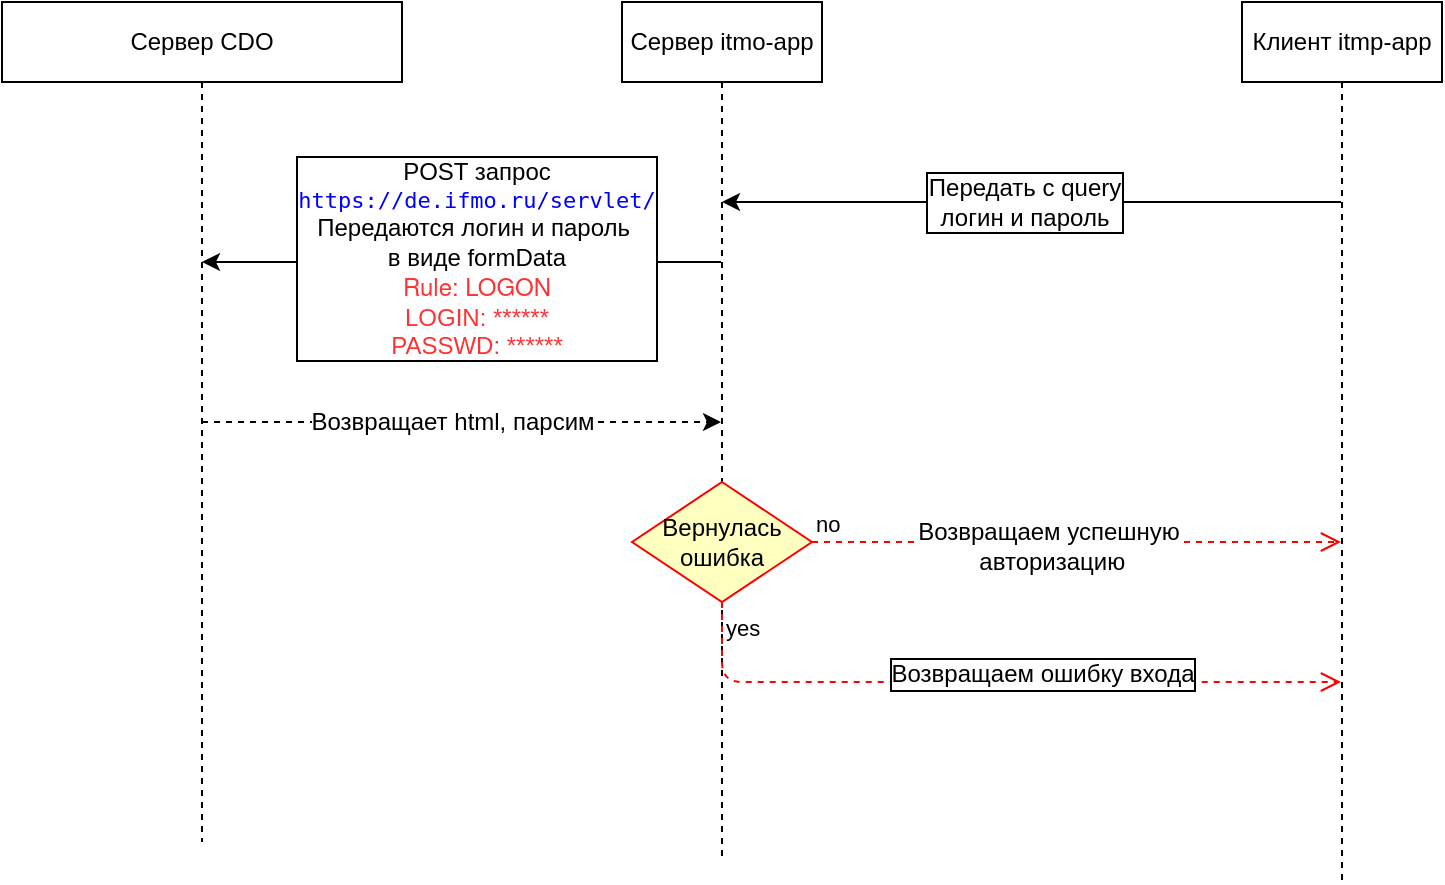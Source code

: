 <mxfile version="12.8.5" type="device"><diagram id="GXjtIvsHWjIJnNlBzo8F" name="Page-1"><mxGraphModel dx="946" dy="623" grid="1" gridSize="10" guides="1" tooltips="1" connect="1" arrows="1" fold="1" page="1" pageScale="1" pageWidth="850" pageHeight="1100" math="0" shadow="0"><root><mxCell id="0"/><mxCell id="1" parent="0"/><mxCell id="m9oABz9sU8nCz9bKS5V7-5" style="edgeStyle=orthogonalEdgeStyle;rounded=0;orthogonalLoop=1;jettySize=auto;html=1;dashed=1;" edge="1" parent="1" source="JvSjJAufrCTXiO87mkNh-16" target="JvSjJAufrCTXiO87mkNh-17"><mxGeometry relative="1" as="geometry"><Array as="points"><mxPoint x="250" y="380"/><mxPoint x="250" y="380"/></Array></mxGeometry></mxCell><mxCell id="m9oABz9sU8nCz9bKS5V7-6" value="Возвращает html, парсим" style="text;html=1;align=center;verticalAlign=middle;resizable=0;points=[];labelBackgroundColor=#ffffff;" vertex="1" connectable="0" parent="m9oABz9sU8nCz9bKS5V7-5"><mxGeometry x="-0.029" y="-1" relative="1" as="geometry"><mxPoint x="-1" y="-1" as="offset"/></mxGeometry></mxCell><mxCell id="JvSjJAufrCTXiO87mkNh-16" value="Сервер CDO" style="shape=umlLifeline;perimeter=lifelinePerimeter;whiteSpace=wrap;html=1;container=1;collapsible=0;recursiveResize=0;outlineConnect=0;" parent="1" vertex="1"><mxGeometry x="50" y="150" width="200" height="420" as="geometry"/></mxCell><mxCell id="JvSjJAufrCTXiO87mkNh-26" style="edgeStyle=orthogonalEdgeStyle;rounded=0;orthogonalLoop=1;jettySize=auto;html=1;" parent="1" source="JvSjJAufrCTXiO87mkNh-17" target="JvSjJAufrCTXiO87mkNh-16" edge="1"><mxGeometry relative="1" as="geometry"><Array as="points"><mxPoint x="260" y="280"/><mxPoint x="260" y="280"/></Array></mxGeometry></mxCell><mxCell id="m9oABz9sU8nCz9bKS5V7-1" value="&lt;span style=&quot;color: rgba(0 , 0 , 0 , 0) ; font-family: monospace ; font-size: 0px ; background-color: rgb(248 , 249 , 250)&quot;&gt;%3CmxGraphModel%3E%3Croot%3E%3CmxCell%20id%3D%220%22%2F%3E%3CmxCell%20id%3D%221%22%20parent%3D%220%22%2F%3E%3CmxCell%20id%3D%222%22%20value%3D%22POST%20%D0%B7%D0%B0%D0%BF%D1%80%D0%BE%D1%81%26lt%3Bbr%26gt%3B%26lt%3Bfont%20color%3D%26quot%3B%230000ff%26quot%3B%26gt%3B%26lt%3Bspan%20style%3D%26quot%3Bfont-family%3A%20%26amp%3B%2334%3Bmenlo%26amp%3B%2334%3B%20%2C%20monospace%20%3B%20font-size%3A%2011px%20%3B%20text-align%3A%20left%20%3B%20white-space%3A%20pre-wrap%26quot%3B%26gt%3Bhttps%3A%2F%2Fde.ifmo.ru%2Fservlet%2F%26lt%3B%2Fspan%26gt%3B%26lt%3Bbr%26gt%3B%26lt%3B%2Ffont%26gt%3B%D0%9F%D0%B5%D1%80%D0%B5%D0%B4%D0%B0%D1%8E%D1%82%D1%81%D1%8F%20%D0%BB%D0%BE%D0%B3%D0%B8%D0%BD%20%D0%B8%20%D0%BF%D0%B0%D1%80%D0%BE%D0%BB%D1%8C%26amp%3Bnbsp%3B%26lt%3Bbr%26gt%3B%D0%B2%20%D0%B2%D0%B8%D0%B4%D0%B5%20formData%26lt%3Bbr%26gt%3B%26lt%3Bfont%20color%3D%26quot%3B%23ff3333%26quot%3B%26gt%3B%26lt%3Bspan%20style%3D%26quot%3Bfont-family%3A%20%26amp%3B%2334%3B.sfnsdisplay-regular%26amp%3B%2334%3B%20%2C%20%26amp%3B%2334%3Bhelvetica%20neue%26amp%3B%2334%3B%20%2C%20%26amp%3B%2334%3Blucida%20grande%26amp%3B%2334%3B%20%2C%20sans-serif%20%3B%20text-align%3A%20left%20%3B%20white-space%3A%20pre-wrap%26quot%3B%26gt%3BRule%3A%20LOGON%26lt%3Bbr%2F%26gt%3B%26lt%3B%2Fspan%26gt%3BLOGIN%3A%20******%26lt%3Bbr%26gt%3BPASSWD%3A%20******%26lt%3B%2Ffont%26gt%3B%22%20style%3D%22text%3Bhtml%3D1%3Balign%3Dcenter%3BverticalAlign%3Dmiddle%3Bresizable%3D0%3Bpoints%3D%5B%5D%3BlabelBackgroundColor%3D%23ffffff%3BlabelBorderColor%3D%23000000%3B%22%20vertex%3D%221%22%20connectable%3D%220%22%20parent%3D%221%22%3E%3CmxGeometry%20x%3D%22573%22%20y%3D%22250%22%20as%3D%22geometry%22%3E%3CmxPoint%20x%3D%22-15.5%22%20y%3D%223%22%20as%3D%22offset%22%2F%3E%3C%2FmxGeometry%3E%3C%2FmxCell%3E%3C%2Froot%3E%3C%2FmxGraphModel%3E&lt;/span&gt;" style="text;html=1;align=center;verticalAlign=middle;resizable=0;points=[];labelBackgroundColor=#ffffff;" vertex="1" connectable="0" parent="JvSjJAufrCTXiO87mkNh-26"><mxGeometry x="0.029" y="-46" relative="1" as="geometry"><mxPoint x="46" y="43" as="offset"/></mxGeometry></mxCell><mxCell id="m9oABz9sU8nCz9bKS5V7-4" value="POST запрос&lt;br&gt;&lt;font color=&quot;#0000ff&quot;&gt;&lt;span style=&quot;font-family: &amp;#34;menlo&amp;#34; , monospace ; font-size: 11px ; text-align: left ; white-space: pre-wrap&quot;&gt;https://de.ifmo.ru/servlet/&lt;/span&gt;&lt;br&gt;&lt;/font&gt;Передаются логин и пароль&amp;nbsp;&lt;br&gt;в виде formData&lt;br&gt;&lt;font color=&quot;#ff3333&quot;&gt;&lt;span style=&quot;font-family: &amp;#34;.sfnsdisplay-regular&amp;#34; , &amp;#34;helvetica neue&amp;#34; , &amp;#34;lucida grande&amp;#34; , sans-serif ; text-align: left ; white-space: pre-wrap&quot;&gt;Rule: LOGON&lt;br&gt;&lt;/span&gt;LOGIN: ******&lt;br&gt;PASSWD: ******&lt;/font&gt;" style="text;html=1;align=center;verticalAlign=middle;resizable=0;points=[];labelBackgroundColor=#ffffff;labelBorderColor=#000000;" vertex="1" connectable="0" parent="JvSjJAufrCTXiO87mkNh-26"><mxGeometry x="0.093" y="-34" relative="1" as="geometry"><mxPoint x="19.5" y="32" as="offset"/></mxGeometry></mxCell><mxCell id="JvSjJAufrCTXiO87mkNh-17" value="&lt;span style=&quot;white-space: nowrap&quot;&gt;Сервер itmo-app&lt;/span&gt;" style="shape=umlLifeline;perimeter=lifelinePerimeter;whiteSpace=wrap;html=1;container=1;collapsible=0;recursiveResize=0;outlineConnect=0;" parent="1" vertex="1"><mxGeometry x="360" y="150" width="100" height="430" as="geometry"/></mxCell><mxCell id="m9oABz9sU8nCz9bKS5V7-9" value="Вернулась ошибка" style="rhombus;whiteSpace=wrap;html=1;fillColor=#ffffc0;strokeColor=#ff0000;" vertex="1" parent="JvSjJAufrCTXiO87mkNh-17"><mxGeometry x="5" y="240" width="90" height="60" as="geometry"/></mxCell><mxCell id="JvSjJAufrCTXiO87mkNh-24" style="edgeStyle=orthogonalEdgeStyle;rounded=0;orthogonalLoop=1;jettySize=auto;html=1;" parent="1" source="JvSjJAufrCTXiO87mkNh-19" target="JvSjJAufrCTXiO87mkNh-17" edge="1"><mxGeometry relative="1" as="geometry"><Array as="points"><mxPoint x="590" y="250"/><mxPoint x="590" y="250"/></Array></mxGeometry></mxCell><mxCell id="JvSjJAufrCTXiO87mkNh-25" value="Передать с query &lt;br&gt;логин и пароль" style="text;html=1;align=center;verticalAlign=middle;resizable=0;points=[];labelBackgroundColor=#ffffff;labelBorderColor=#000000;" parent="JvSjJAufrCTXiO87mkNh-24" vertex="1" connectable="0"><mxGeometry x="-0.156" y="-3" relative="1" as="geometry"><mxPoint x="-28.5" y="3" as="offset"/></mxGeometry></mxCell><mxCell id="JvSjJAufrCTXiO87mkNh-19" value="&lt;span style=&quot;white-space: nowrap&quot;&gt;Клиент itmp-app&lt;/span&gt;" style="shape=umlLifeline;perimeter=lifelinePerimeter;whiteSpace=wrap;html=1;container=1;collapsible=0;recursiveResize=0;outlineConnect=0;" parent="1" vertex="1"><mxGeometry x="670" y="150" width="100" height="440" as="geometry"/></mxCell><mxCell id="m9oABz9sU8nCz9bKS5V7-10" value="no" style="edgeStyle=orthogonalEdgeStyle;html=1;align=left;verticalAlign=bottom;endArrow=open;endSize=8;strokeColor=#ff0000;dashed=1;" edge="1" source="m9oABz9sU8nCz9bKS5V7-9" parent="1" target="JvSjJAufrCTXiO87mkNh-19"><mxGeometry x="-1" relative="1" as="geometry"><mxPoint x="550" y="420" as="targetPoint"/><Array as="points"><mxPoint x="640" y="420"/><mxPoint x="640" y="420"/></Array></mxGeometry></mxCell><mxCell id="m9oABz9sU8nCz9bKS5V7-14" value="Возвращаем успешную&lt;br&gt;&amp;nbsp;авторизацию" style="text;html=1;align=center;verticalAlign=middle;resizable=0;points=[];labelBackgroundColor=#ffffff;" vertex="1" connectable="0" parent="m9oABz9sU8nCz9bKS5V7-10"><mxGeometry x="0.399" y="-67" relative="1" as="geometry"><mxPoint x="-67" y="-65" as="offset"/></mxGeometry></mxCell><mxCell id="m9oABz9sU8nCz9bKS5V7-11" value="yes" style="edgeStyle=orthogonalEdgeStyle;html=1;align=left;verticalAlign=top;endArrow=open;endSize=8;strokeColor=#ff0000;dashed=1;" edge="1" source="m9oABz9sU8nCz9bKS5V7-9" parent="1" target="JvSjJAufrCTXiO87mkNh-19"><mxGeometry x="-1" relative="1" as="geometry"><mxPoint x="660" y="480" as="targetPoint"/><Array as="points"><mxPoint x="410" y="490"/></Array></mxGeometry></mxCell><mxCell id="m9oABz9sU8nCz9bKS5V7-12" value="Возвращаем ошибку входа" style="text;html=1;align=center;verticalAlign=middle;resizable=0;points=[];labelBackgroundColor=#ffffff;labelBorderColor=#000000;" vertex="1" connectable="0" parent="m9oABz9sU8nCz9bKS5V7-11"><mxGeometry x="0.327" y="4" relative="1" as="geometry"><mxPoint x="-32" as="offset"/></mxGeometry></mxCell></root></mxGraphModel></diagram></mxfile>